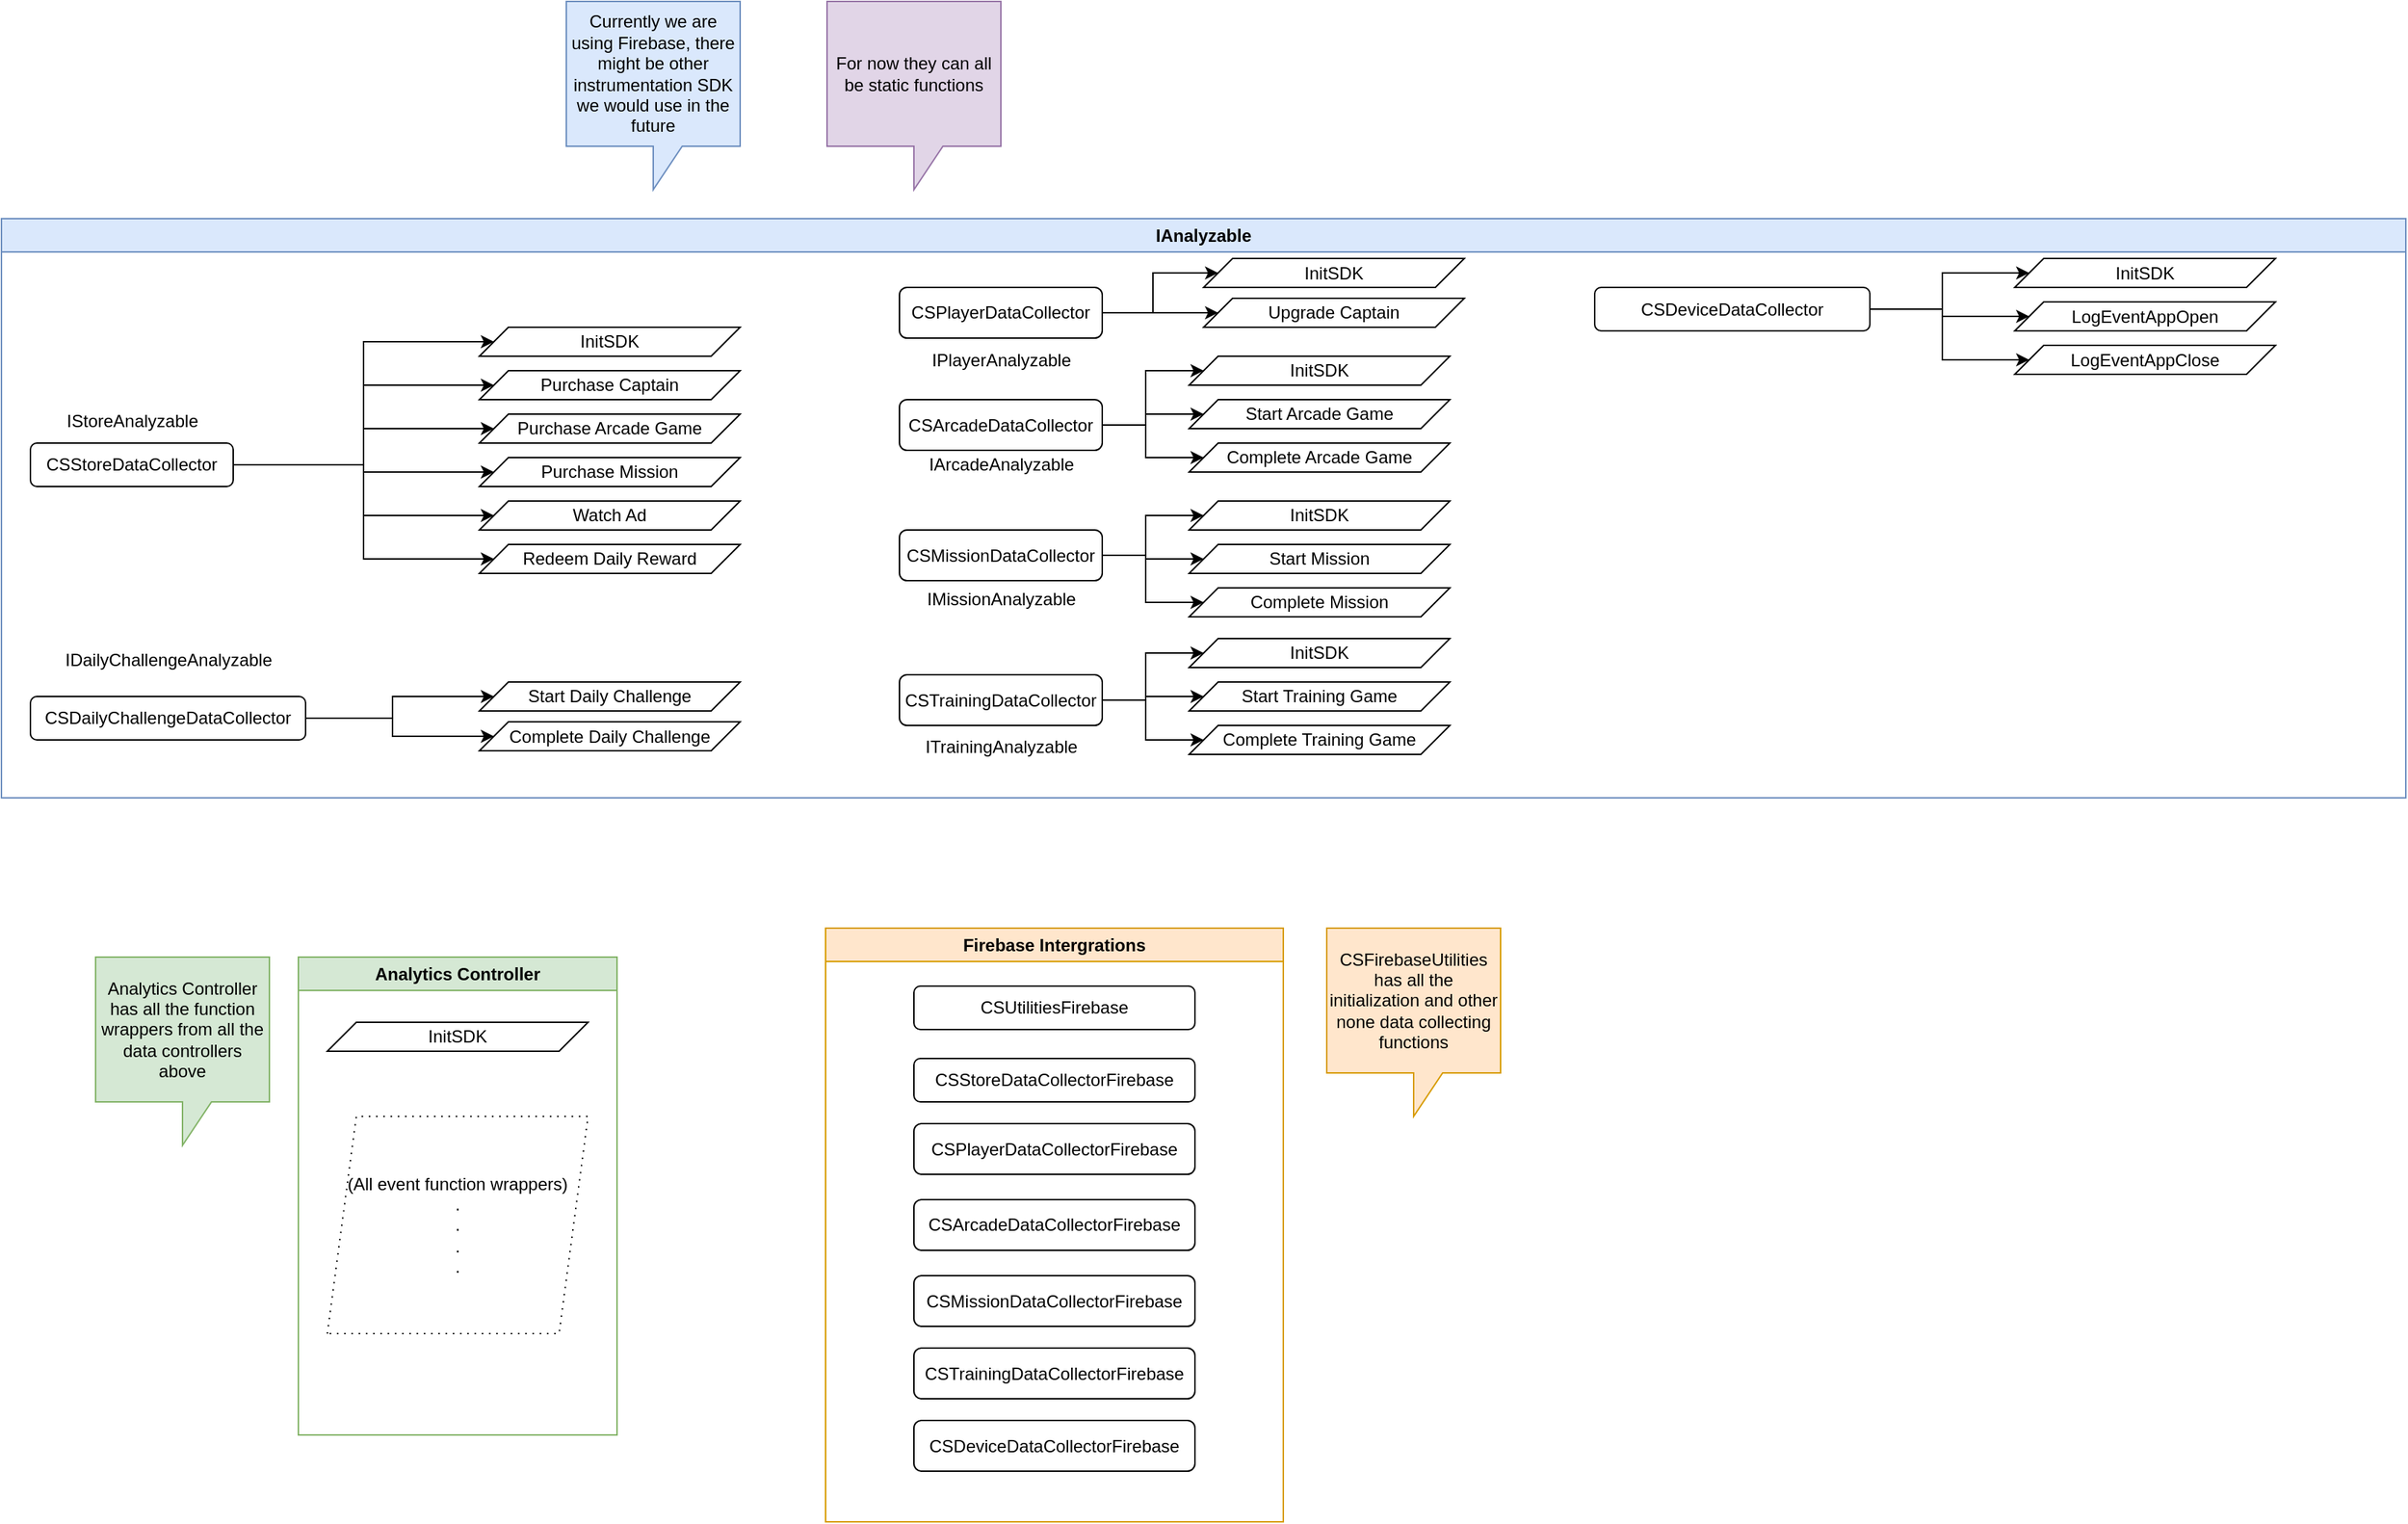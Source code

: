 <mxfile version="25.0.2">
  <diagram id="C5RBs43oDa-KdzZeNtuy" name="Component Overview">
    <mxGraphModel dx="2526" dy="1253" grid="1" gridSize="10" guides="1" tooltips="1" connect="1" arrows="1" fold="1" page="1" pageScale="1" pageWidth="827" pageHeight="1169" math="0" shadow="0">
      <root>
        <mxCell id="WIyWlLk6GJQsqaUBKTNV-0" />
        <mxCell id="WIyWlLk6GJQsqaUBKTNV-1" parent="WIyWlLk6GJQsqaUBKTNV-0" />
        <mxCell id="TsCvUeLilZaV20elPOQK-0" value="Analytics Controller" style="swimlane;whiteSpace=wrap;html=1;fillColor=#d5e8d4;strokeColor=#82b366;" parent="WIyWlLk6GJQsqaUBKTNV-1" vertex="1">
          <mxGeometry x="445" y="1020" width="220" height="330" as="geometry" />
        </mxCell>
        <mxCell id="78hPR7zDSCHE_Zxqd0Sh-38" value="InitSDK" style="shape=parallelogram;perimeter=parallelogramPerimeter;whiteSpace=wrap;html=1;fixedSize=1;" parent="TsCvUeLilZaV20elPOQK-0" vertex="1">
          <mxGeometry x="20" y="45" width="180" height="20" as="geometry" />
        </mxCell>
        <mxCell id="78hPR7zDSCHE_Zxqd0Sh-39" value="(All event function wrappers)&lt;div&gt;.&lt;/div&gt;&lt;div&gt;.&lt;/div&gt;&lt;div&gt;.&lt;/div&gt;&lt;div&gt;.&lt;/div&gt;" style="shape=parallelogram;perimeter=parallelogramPerimeter;whiteSpace=wrap;html=1;fixedSize=1;dashed=1;dashPattern=1 4;" parent="TsCvUeLilZaV20elPOQK-0" vertex="1">
          <mxGeometry x="20" y="110" width="180" height="150" as="geometry" />
        </mxCell>
        <mxCell id="TsCvUeLilZaV20elPOQK-1" value="IAnalyzable" style="swimlane;whiteSpace=wrap;html=1;fillColor=#dae8fc;strokeColor=#6c8ebf;" parent="WIyWlLk6GJQsqaUBKTNV-1" vertex="1">
          <mxGeometry x="240" y="510" width="1660" height="400" as="geometry" />
        </mxCell>
        <mxCell id="78hPR7zDSCHE_Zxqd0Sh-8" style="edgeStyle=orthogonalEdgeStyle;rounded=0;orthogonalLoop=1;jettySize=auto;html=1;exitX=1;exitY=0.5;exitDx=0;exitDy=0;entryX=0;entryY=0.5;entryDx=0;entryDy=0;" parent="TsCvUeLilZaV20elPOQK-1" source="TsCvUeLilZaV20elPOQK-2" target="TsCvUeLilZaV20elPOQK-10" edge="1">
          <mxGeometry relative="1" as="geometry">
            <Array as="points">
              <mxPoint x="250" y="170" />
              <mxPoint x="250" y="115" />
            </Array>
          </mxGeometry>
        </mxCell>
        <mxCell id="78hPR7zDSCHE_Zxqd0Sh-9" style="edgeStyle=orthogonalEdgeStyle;rounded=0;orthogonalLoop=1;jettySize=auto;html=1;entryX=0;entryY=0.5;entryDx=0;entryDy=0;" parent="TsCvUeLilZaV20elPOQK-1" source="TsCvUeLilZaV20elPOQK-2" target="TsCvUeLilZaV20elPOQK-9" edge="1">
          <mxGeometry relative="1" as="geometry">
            <Array as="points">
              <mxPoint x="250" y="170" />
              <mxPoint x="250" y="145" />
            </Array>
          </mxGeometry>
        </mxCell>
        <mxCell id="78hPR7zDSCHE_Zxqd0Sh-10" style="edgeStyle=orthogonalEdgeStyle;rounded=0;orthogonalLoop=1;jettySize=auto;html=1;entryX=0;entryY=0.5;entryDx=0;entryDy=0;" parent="TsCvUeLilZaV20elPOQK-1" source="TsCvUeLilZaV20elPOQK-2" target="TsCvUeLilZaV20elPOQK-11" edge="1">
          <mxGeometry relative="1" as="geometry">
            <Array as="points">
              <mxPoint x="250" y="170" />
              <mxPoint x="250" y="175" />
            </Array>
          </mxGeometry>
        </mxCell>
        <mxCell id="78hPR7zDSCHE_Zxqd0Sh-11" style="edgeStyle=orthogonalEdgeStyle;rounded=0;orthogonalLoop=1;jettySize=auto;html=1;entryX=0;entryY=0.5;entryDx=0;entryDy=0;" parent="TsCvUeLilZaV20elPOQK-1" source="TsCvUeLilZaV20elPOQK-2" target="TsCvUeLilZaV20elPOQK-13" edge="1">
          <mxGeometry relative="1" as="geometry">
            <Array as="points">
              <mxPoint x="250" y="170" />
              <mxPoint x="250" y="205" />
            </Array>
          </mxGeometry>
        </mxCell>
        <mxCell id="78hPR7zDSCHE_Zxqd0Sh-12" style="edgeStyle=orthogonalEdgeStyle;rounded=0;orthogonalLoop=1;jettySize=auto;html=1;entryX=0;entryY=0.5;entryDx=0;entryDy=0;" parent="TsCvUeLilZaV20elPOQK-1" source="TsCvUeLilZaV20elPOQK-2" target="TsCvUeLilZaV20elPOQK-14" edge="1">
          <mxGeometry relative="1" as="geometry">
            <Array as="points">
              <mxPoint x="250" y="170" />
              <mxPoint x="250" y="235" />
            </Array>
          </mxGeometry>
        </mxCell>
        <mxCell id="78hPR7zDSCHE_Zxqd0Sh-28" style="edgeStyle=orthogonalEdgeStyle;rounded=0;orthogonalLoop=1;jettySize=auto;html=1;entryX=0;entryY=0.5;entryDx=0;entryDy=0;" parent="TsCvUeLilZaV20elPOQK-1" source="TsCvUeLilZaV20elPOQK-2" target="78hPR7zDSCHE_Zxqd0Sh-27" edge="1">
          <mxGeometry relative="1" as="geometry">
            <Array as="points">
              <mxPoint x="250" y="170" />
              <mxPoint x="250" y="85" />
            </Array>
          </mxGeometry>
        </mxCell>
        <mxCell id="TsCvUeLilZaV20elPOQK-2" value="CSStoreDataCollector" style="rounded=1;whiteSpace=wrap;html=1;" parent="TsCvUeLilZaV20elPOQK-1" vertex="1">
          <mxGeometry x="20" y="155" width="140" height="30" as="geometry" />
        </mxCell>
        <mxCell id="TsCvUeLilZaV20elPOQK-10" value="Purchase Captain" style="shape=parallelogram;perimeter=parallelogramPerimeter;whiteSpace=wrap;html=1;fixedSize=1;" parent="TsCvUeLilZaV20elPOQK-1" vertex="1">
          <mxGeometry x="330" y="105" width="180" height="20" as="geometry" />
        </mxCell>
        <mxCell id="TsCvUeLilZaV20elPOQK-9" value="Purchase Arcade Game" style="shape=parallelogram;perimeter=parallelogramPerimeter;whiteSpace=wrap;html=1;fixedSize=1;" parent="TsCvUeLilZaV20elPOQK-1" vertex="1">
          <mxGeometry x="330" y="135" width="180" height="20" as="geometry" />
        </mxCell>
        <mxCell id="TsCvUeLilZaV20elPOQK-11" value="Purchase Mission" style="shape=parallelogram;perimeter=parallelogramPerimeter;whiteSpace=wrap;html=1;fixedSize=1;" parent="TsCvUeLilZaV20elPOQK-1" vertex="1">
          <mxGeometry x="330" y="165" width="180" height="20" as="geometry" />
        </mxCell>
        <mxCell id="TsCvUeLilZaV20elPOQK-13" value="Watch Ad" style="shape=parallelogram;perimeter=parallelogramPerimeter;whiteSpace=wrap;html=1;fixedSize=1;" parent="TsCvUeLilZaV20elPOQK-1" vertex="1">
          <mxGeometry x="330" y="195" width="180" height="20" as="geometry" />
        </mxCell>
        <mxCell id="TsCvUeLilZaV20elPOQK-14" value="Redeem Daily Reward" style="shape=parallelogram;perimeter=parallelogramPerimeter;whiteSpace=wrap;html=1;fixedSize=1;" parent="TsCvUeLilZaV20elPOQK-1" vertex="1">
          <mxGeometry x="330" y="225" width="180" height="20" as="geometry" />
        </mxCell>
        <mxCell id="78hPR7zDSCHE_Zxqd0Sh-17" style="edgeStyle=orthogonalEdgeStyle;rounded=0;orthogonalLoop=1;jettySize=auto;html=1;" parent="TsCvUeLilZaV20elPOQK-1" source="TsCvUeLilZaV20elPOQK-3" target="TsCvUeLilZaV20elPOQK-12" edge="1">
          <mxGeometry relative="1" as="geometry" />
        </mxCell>
        <mxCell id="78hPR7zDSCHE_Zxqd0Sh-30" style="edgeStyle=orthogonalEdgeStyle;rounded=0;orthogonalLoop=1;jettySize=auto;html=1;entryX=0;entryY=0.5;entryDx=0;entryDy=0;" parent="TsCvUeLilZaV20elPOQK-1" source="TsCvUeLilZaV20elPOQK-3" target="78hPR7zDSCHE_Zxqd0Sh-29" edge="1">
          <mxGeometry relative="1" as="geometry" />
        </mxCell>
        <mxCell id="TsCvUeLilZaV20elPOQK-3" value="CSPlayerDataCollector" style="rounded=1;whiteSpace=wrap;html=1;" parent="TsCvUeLilZaV20elPOQK-1" vertex="1">
          <mxGeometry x="620" y="47.5" width="140" height="35" as="geometry" />
        </mxCell>
        <mxCell id="TsCvUeLilZaV20elPOQK-12" value="Upgrade Captain" style="shape=parallelogram;perimeter=parallelogramPerimeter;whiteSpace=wrap;html=1;fixedSize=1;" parent="TsCvUeLilZaV20elPOQK-1" vertex="1">
          <mxGeometry x="830" y="55" width="180" height="20" as="geometry" />
        </mxCell>
        <mxCell id="78hPR7zDSCHE_Zxqd0Sh-20" style="edgeStyle=orthogonalEdgeStyle;rounded=0;orthogonalLoop=1;jettySize=auto;html=1;entryX=0;entryY=0.5;entryDx=0;entryDy=0;" parent="TsCvUeLilZaV20elPOQK-1" source="TsCvUeLilZaV20elPOQK-4" target="78hPR7zDSCHE_Zxqd0Sh-18" edge="1">
          <mxGeometry relative="1" as="geometry" />
        </mxCell>
        <mxCell id="78hPR7zDSCHE_Zxqd0Sh-21" style="edgeStyle=orthogonalEdgeStyle;rounded=0;orthogonalLoop=1;jettySize=auto;html=1;entryX=0;entryY=0.5;entryDx=0;entryDy=0;" parent="TsCvUeLilZaV20elPOQK-1" source="TsCvUeLilZaV20elPOQK-4" target="78hPR7zDSCHE_Zxqd0Sh-19" edge="1">
          <mxGeometry relative="1" as="geometry" />
        </mxCell>
        <mxCell id="78hPR7zDSCHE_Zxqd0Sh-36" style="edgeStyle=orthogonalEdgeStyle;rounded=0;orthogonalLoop=1;jettySize=auto;html=1;entryX=0;entryY=0.5;entryDx=0;entryDy=0;" parent="TsCvUeLilZaV20elPOQK-1" source="TsCvUeLilZaV20elPOQK-4" target="78hPR7zDSCHE_Zxqd0Sh-35" edge="1">
          <mxGeometry relative="1" as="geometry">
            <Array as="points">
              <mxPoint x="790" y="143" />
              <mxPoint x="790" y="105" />
            </Array>
          </mxGeometry>
        </mxCell>
        <mxCell id="TsCvUeLilZaV20elPOQK-4" value="CSArcadeDataCollector" style="rounded=1;whiteSpace=wrap;html=1;" parent="TsCvUeLilZaV20elPOQK-1" vertex="1">
          <mxGeometry x="620" y="125" width="140" height="35" as="geometry" />
        </mxCell>
        <mxCell id="78hPR7zDSCHE_Zxqd0Sh-18" value="Start Arcade Game" style="shape=parallelogram;perimeter=parallelogramPerimeter;whiteSpace=wrap;html=1;fixedSize=1;" parent="TsCvUeLilZaV20elPOQK-1" vertex="1">
          <mxGeometry x="820" y="125" width="180" height="20" as="geometry" />
        </mxCell>
        <mxCell id="TsCvUeLilZaV20elPOQK-19" value="Start Training Game" style="shape=parallelogram;perimeter=parallelogramPerimeter;whiteSpace=wrap;html=1;fixedSize=1;" parent="TsCvUeLilZaV20elPOQK-1" vertex="1">
          <mxGeometry x="820" y="320" width="180" height="20" as="geometry" />
        </mxCell>
        <mxCell id="TsCvUeLilZaV20elPOQK-18" value="Complete Training Game" style="shape=parallelogram;perimeter=parallelogramPerimeter;whiteSpace=wrap;html=1;fixedSize=1;" parent="TsCvUeLilZaV20elPOQK-1" vertex="1">
          <mxGeometry x="820" y="350" width="180" height="20" as="geometry" />
        </mxCell>
        <mxCell id="TsCvUeLilZaV20elPOQK-17" value="Start Mission" style="shape=parallelogram;perimeter=parallelogramPerimeter;whiteSpace=wrap;html=1;fixedSize=1;" parent="TsCvUeLilZaV20elPOQK-1" vertex="1">
          <mxGeometry x="820" y="225" width="180" height="20" as="geometry" />
        </mxCell>
        <mxCell id="TsCvUeLilZaV20elPOQK-16" value="Complete Mission" style="shape=parallelogram;perimeter=parallelogramPerimeter;whiteSpace=wrap;html=1;fixedSize=1;" parent="TsCvUeLilZaV20elPOQK-1" vertex="1">
          <mxGeometry x="820" y="255" width="180" height="20" as="geometry" />
        </mxCell>
        <mxCell id="78hPR7zDSCHE_Zxqd0Sh-19" value="Complete Arcade Game" style="shape=parallelogram;perimeter=parallelogramPerimeter;whiteSpace=wrap;html=1;fixedSize=1;" parent="TsCvUeLilZaV20elPOQK-1" vertex="1">
          <mxGeometry x="820" y="155" width="180" height="20" as="geometry" />
        </mxCell>
        <mxCell id="78hPR7zDSCHE_Zxqd0Sh-22" style="edgeStyle=orthogonalEdgeStyle;rounded=0;orthogonalLoop=1;jettySize=auto;html=1;entryX=0;entryY=0.5;entryDx=0;entryDy=0;" parent="TsCvUeLilZaV20elPOQK-1" source="TsCvUeLilZaV20elPOQK-5" target="TsCvUeLilZaV20elPOQK-17" edge="1">
          <mxGeometry relative="1" as="geometry" />
        </mxCell>
        <mxCell id="78hPR7zDSCHE_Zxqd0Sh-23" style="edgeStyle=orthogonalEdgeStyle;rounded=0;orthogonalLoop=1;jettySize=auto;html=1;entryX=0;entryY=0.5;entryDx=0;entryDy=0;" parent="TsCvUeLilZaV20elPOQK-1" source="TsCvUeLilZaV20elPOQK-5" target="TsCvUeLilZaV20elPOQK-16" edge="1">
          <mxGeometry relative="1" as="geometry">
            <Array as="points">
              <mxPoint x="790" y="233" />
              <mxPoint x="790" y="265" />
            </Array>
          </mxGeometry>
        </mxCell>
        <mxCell id="78hPR7zDSCHE_Zxqd0Sh-34" style="edgeStyle=orthogonalEdgeStyle;rounded=0;orthogonalLoop=1;jettySize=auto;html=1;entryX=0;entryY=0.5;entryDx=0;entryDy=0;" parent="TsCvUeLilZaV20elPOQK-1" source="TsCvUeLilZaV20elPOQK-5" target="78hPR7zDSCHE_Zxqd0Sh-33" edge="1">
          <mxGeometry relative="1" as="geometry" />
        </mxCell>
        <mxCell id="TsCvUeLilZaV20elPOQK-5" value="CSMissionDataCollector" style="rounded=1;whiteSpace=wrap;html=1;" parent="TsCvUeLilZaV20elPOQK-1" vertex="1">
          <mxGeometry x="620" y="215" width="140" height="35" as="geometry" />
        </mxCell>
        <mxCell id="78hPR7zDSCHE_Zxqd0Sh-24" style="edgeStyle=orthogonalEdgeStyle;rounded=0;orthogonalLoop=1;jettySize=auto;html=1;entryX=0;entryY=0.5;entryDx=0;entryDy=0;" parent="TsCvUeLilZaV20elPOQK-1" source="TsCvUeLilZaV20elPOQK-6" target="TsCvUeLilZaV20elPOQK-19" edge="1">
          <mxGeometry relative="1" as="geometry" />
        </mxCell>
        <mxCell id="78hPR7zDSCHE_Zxqd0Sh-25" style="edgeStyle=orthogonalEdgeStyle;rounded=0;orthogonalLoop=1;jettySize=auto;html=1;entryX=0;entryY=0.5;entryDx=0;entryDy=0;" parent="TsCvUeLilZaV20elPOQK-1" source="TsCvUeLilZaV20elPOQK-6" target="TsCvUeLilZaV20elPOQK-18" edge="1">
          <mxGeometry relative="1" as="geometry" />
        </mxCell>
        <mxCell id="78hPR7zDSCHE_Zxqd0Sh-32" style="edgeStyle=orthogonalEdgeStyle;rounded=0;orthogonalLoop=1;jettySize=auto;html=1;entryX=0;entryY=0.5;entryDx=0;entryDy=0;" parent="TsCvUeLilZaV20elPOQK-1" source="TsCvUeLilZaV20elPOQK-6" target="78hPR7zDSCHE_Zxqd0Sh-31" edge="1">
          <mxGeometry relative="1" as="geometry">
            <Array as="points">
              <mxPoint x="790" y="333" />
              <mxPoint x="790" y="300" />
            </Array>
          </mxGeometry>
        </mxCell>
        <mxCell id="TsCvUeLilZaV20elPOQK-6" value="CSTrainingDataCollector" style="rounded=1;whiteSpace=wrap;html=1;" parent="TsCvUeLilZaV20elPOQK-1" vertex="1">
          <mxGeometry x="620" y="315" width="140" height="35" as="geometry" />
        </mxCell>
        <mxCell id="78hPR7zDSCHE_Zxqd0Sh-27" value="InitSDK" style="shape=parallelogram;perimeter=parallelogramPerimeter;whiteSpace=wrap;html=1;fixedSize=1;" parent="TsCvUeLilZaV20elPOQK-1" vertex="1">
          <mxGeometry x="330" y="75" width="180" height="20" as="geometry" />
        </mxCell>
        <mxCell id="78hPR7zDSCHE_Zxqd0Sh-29" value="InitSDK" style="shape=parallelogram;perimeter=parallelogramPerimeter;whiteSpace=wrap;html=1;fixedSize=1;" parent="TsCvUeLilZaV20elPOQK-1" vertex="1">
          <mxGeometry x="830" y="27.5" width="180" height="20" as="geometry" />
        </mxCell>
        <mxCell id="78hPR7zDSCHE_Zxqd0Sh-31" value="InitSDK" style="shape=parallelogram;perimeter=parallelogramPerimeter;whiteSpace=wrap;html=1;fixedSize=1;" parent="TsCvUeLilZaV20elPOQK-1" vertex="1">
          <mxGeometry x="820" y="290" width="180" height="20" as="geometry" />
        </mxCell>
        <mxCell id="78hPR7zDSCHE_Zxqd0Sh-33" value="InitSDK" style="shape=parallelogram;perimeter=parallelogramPerimeter;whiteSpace=wrap;html=1;fixedSize=1;" parent="TsCvUeLilZaV20elPOQK-1" vertex="1">
          <mxGeometry x="820" y="195" width="180" height="20" as="geometry" />
        </mxCell>
        <mxCell id="78hPR7zDSCHE_Zxqd0Sh-35" value="InitSDK" style="shape=parallelogram;perimeter=parallelogramPerimeter;whiteSpace=wrap;html=1;fixedSize=1;" parent="TsCvUeLilZaV20elPOQK-1" vertex="1">
          <mxGeometry x="820" y="95" width="180" height="20" as="geometry" />
        </mxCell>
        <mxCell id="78hPR7zDSCHE_Zxqd0Sh-58" value="IStoreAnalyzable" style="text;html=1;align=center;verticalAlign=middle;resizable=0;points=[];autosize=1;strokeColor=none;fillColor=none;" parent="TsCvUeLilZaV20elPOQK-1" vertex="1">
          <mxGeometry x="35" y="125" width="110" height="30" as="geometry" />
        </mxCell>
        <mxCell id="78hPR7zDSCHE_Zxqd0Sh-104" value="IPlayerAnalyzable" style="text;html=1;align=center;verticalAlign=middle;resizable=0;points=[];autosize=1;strokeColor=none;fillColor=none;" parent="TsCvUeLilZaV20elPOQK-1" vertex="1">
          <mxGeometry x="630" y="82.5" width="120" height="30" as="geometry" />
        </mxCell>
        <mxCell id="78hPR7zDSCHE_Zxqd0Sh-105" value="IArcadeAnalyzable" style="text;html=1;align=center;verticalAlign=middle;resizable=0;points=[];autosize=1;strokeColor=none;fillColor=none;" parent="TsCvUeLilZaV20elPOQK-1" vertex="1">
          <mxGeometry x="630" y="155" width="120" height="30" as="geometry" />
        </mxCell>
        <mxCell id="78hPR7zDSCHE_Zxqd0Sh-153" value="IMissionAnalyzable" style="text;html=1;align=center;verticalAlign=middle;resizable=0;points=[];autosize=1;strokeColor=none;fillColor=none;" parent="TsCvUeLilZaV20elPOQK-1" vertex="1">
          <mxGeometry x="625" y="247.5" width="130" height="30" as="geometry" />
        </mxCell>
        <mxCell id="78hPR7zDSCHE_Zxqd0Sh-154" value="ITrainingAnalyzable" style="text;html=1;align=center;verticalAlign=middle;resizable=0;points=[];autosize=1;strokeColor=none;fillColor=none;" parent="TsCvUeLilZaV20elPOQK-1" vertex="1">
          <mxGeometry x="625" y="350" width="130" height="30" as="geometry" />
        </mxCell>
        <mxCell id="L0XAV-caHNBZqbnMfgZs-3" style="edgeStyle=orthogonalEdgeStyle;rounded=0;orthogonalLoop=1;jettySize=auto;html=1;entryX=0;entryY=0.5;entryDx=0;entryDy=0;" parent="TsCvUeLilZaV20elPOQK-1" source="L0XAV-caHNBZqbnMfgZs-0" target="L0XAV-caHNBZqbnMfgZs-1" edge="1">
          <mxGeometry relative="1" as="geometry" />
        </mxCell>
        <mxCell id="L0XAV-caHNBZqbnMfgZs-4" style="edgeStyle=orthogonalEdgeStyle;rounded=0;orthogonalLoop=1;jettySize=auto;html=1;entryX=0;entryY=0.5;entryDx=0;entryDy=0;" parent="TsCvUeLilZaV20elPOQK-1" source="L0XAV-caHNBZqbnMfgZs-0" target="L0XAV-caHNBZqbnMfgZs-2" edge="1">
          <mxGeometry relative="1" as="geometry" />
        </mxCell>
        <mxCell id="L0XAV-caHNBZqbnMfgZs-0" value="CSDailyChallengeDataCollector" style="rounded=1;whiteSpace=wrap;html=1;" parent="TsCvUeLilZaV20elPOQK-1" vertex="1">
          <mxGeometry x="20" y="330" width="190" height="30" as="geometry" />
        </mxCell>
        <mxCell id="L0XAV-caHNBZqbnMfgZs-1" value="Start Daily Challenge" style="shape=parallelogram;perimeter=parallelogramPerimeter;whiteSpace=wrap;html=1;fixedSize=1;" parent="TsCvUeLilZaV20elPOQK-1" vertex="1">
          <mxGeometry x="330" y="320" width="180" height="20" as="geometry" />
        </mxCell>
        <mxCell id="L0XAV-caHNBZqbnMfgZs-2" value="Complete Daily Challenge" style="shape=parallelogram;perimeter=parallelogramPerimeter;whiteSpace=wrap;html=1;fixedSize=1;" parent="TsCvUeLilZaV20elPOQK-1" vertex="1">
          <mxGeometry x="330" y="347.5" width="180" height="20" as="geometry" />
        </mxCell>
        <mxCell id="L0XAV-caHNBZqbnMfgZs-6" value="IDailyChallengeAnalyzable" style="text;html=1;align=center;verticalAlign=middle;resizable=0;points=[];autosize=1;strokeColor=none;fillColor=none;" parent="TsCvUeLilZaV20elPOQK-1" vertex="1">
          <mxGeometry x="30" y="290" width="170" height="30" as="geometry" />
        </mxCell>
        <mxCell id="75Z1ZLRLSHKOfeY7rkHM-2" style="edgeStyle=orthogonalEdgeStyle;rounded=0;orthogonalLoop=1;jettySize=auto;html=1;entryX=0;entryY=0.5;entryDx=0;entryDy=0;" edge="1" parent="TsCvUeLilZaV20elPOQK-1" source="75Z1ZLRLSHKOfeY7rkHM-0" target="75Z1ZLRLSHKOfeY7rkHM-1">
          <mxGeometry relative="1" as="geometry" />
        </mxCell>
        <mxCell id="75Z1ZLRLSHKOfeY7rkHM-4" style="edgeStyle=orthogonalEdgeStyle;rounded=0;orthogonalLoop=1;jettySize=auto;html=1;entryX=0;entryY=0.5;entryDx=0;entryDy=0;" edge="1" parent="TsCvUeLilZaV20elPOQK-1" source="75Z1ZLRLSHKOfeY7rkHM-0" target="75Z1ZLRLSHKOfeY7rkHM-3">
          <mxGeometry relative="1" as="geometry" />
        </mxCell>
        <mxCell id="75Z1ZLRLSHKOfeY7rkHM-6" style="edgeStyle=orthogonalEdgeStyle;rounded=0;orthogonalLoop=1;jettySize=auto;html=1;entryX=0;entryY=0.5;entryDx=0;entryDy=0;" edge="1" parent="TsCvUeLilZaV20elPOQK-1" source="75Z1ZLRLSHKOfeY7rkHM-0" target="75Z1ZLRLSHKOfeY7rkHM-5">
          <mxGeometry relative="1" as="geometry">
            <Array as="points">
              <mxPoint x="1340" y="63" />
              <mxPoint x="1340" y="98" />
            </Array>
          </mxGeometry>
        </mxCell>
        <mxCell id="75Z1ZLRLSHKOfeY7rkHM-0" value="CSDeviceDataCollector" style="rounded=1;whiteSpace=wrap;html=1;" vertex="1" parent="TsCvUeLilZaV20elPOQK-1">
          <mxGeometry x="1100" y="47.5" width="190" height="30" as="geometry" />
        </mxCell>
        <mxCell id="75Z1ZLRLSHKOfeY7rkHM-1" value="InitSDK" style="shape=parallelogram;perimeter=parallelogramPerimeter;whiteSpace=wrap;html=1;fixedSize=1;" vertex="1" parent="TsCvUeLilZaV20elPOQK-1">
          <mxGeometry x="1390" y="27.5" width="180" height="20" as="geometry" />
        </mxCell>
        <mxCell id="75Z1ZLRLSHKOfeY7rkHM-3" value="LogEventAppOpen" style="shape=parallelogram;perimeter=parallelogramPerimeter;whiteSpace=wrap;html=1;fixedSize=1;" vertex="1" parent="TsCvUeLilZaV20elPOQK-1">
          <mxGeometry x="1390" y="57.5" width="180" height="20" as="geometry" />
        </mxCell>
        <mxCell id="75Z1ZLRLSHKOfeY7rkHM-5" value="LogEventAppClose" style="shape=parallelogram;perimeter=parallelogramPerimeter;whiteSpace=wrap;html=1;fixedSize=1;" vertex="1" parent="TsCvUeLilZaV20elPOQK-1">
          <mxGeometry x="1390" y="87.5" width="180" height="20" as="geometry" />
        </mxCell>
        <mxCell id="78hPR7zDSCHE_Zxqd0Sh-5" value="Currently we are using Firebase, there might be other instrumentation SDK we would use in the future" style="shape=callout;whiteSpace=wrap;html=1;perimeter=calloutPerimeter;fillColor=#dae8fc;strokeColor=#6c8ebf;" parent="WIyWlLk6GJQsqaUBKTNV-1" vertex="1">
          <mxGeometry x="630" y="360" width="120" height="130" as="geometry" />
        </mxCell>
        <mxCell id="78hPR7zDSCHE_Zxqd0Sh-26" value="Analytics Controller has all the function wrappers from all the data controllers above" style="shape=callout;whiteSpace=wrap;html=1;perimeter=calloutPerimeter;fillColor=#d5e8d4;strokeColor=#82b366;" parent="WIyWlLk6GJQsqaUBKTNV-1" vertex="1">
          <mxGeometry x="305" y="1020" width="120" height="130" as="geometry" />
        </mxCell>
        <mxCell id="78hPR7zDSCHE_Zxqd0Sh-37" value="For now they can all be static functions" style="shape=callout;whiteSpace=wrap;html=1;perimeter=calloutPerimeter;fillColor=#e1d5e7;strokeColor=#9673a6;" parent="WIyWlLk6GJQsqaUBKTNV-1" vertex="1">
          <mxGeometry x="810" y="360" width="120" height="130" as="geometry" />
        </mxCell>
        <mxCell id="78hPR7zDSCHE_Zxqd0Sh-40" value="Firebase Intergrations" style="swimlane;whiteSpace=wrap;html=1;fillColor=#ffe6cc;strokeColor=#d79b00;" parent="WIyWlLk6GJQsqaUBKTNV-1" vertex="1">
          <mxGeometry x="809" y="1000" width="316" height="410" as="geometry" />
        </mxCell>
        <mxCell id="78hPR7zDSCHE_Zxqd0Sh-41" value="CSStoreDataCollectorFirebase" style="rounded=1;whiteSpace=wrap;html=1;" parent="78hPR7zDSCHE_Zxqd0Sh-40" vertex="1">
          <mxGeometry x="61" y="90" width="194" height="30" as="geometry" />
        </mxCell>
        <mxCell id="78hPR7zDSCHE_Zxqd0Sh-45" value="CSPlayerDataCollectorFirebase" style="rounded=1;whiteSpace=wrap;html=1;" parent="78hPR7zDSCHE_Zxqd0Sh-40" vertex="1">
          <mxGeometry x="61" y="135" width="194" height="35" as="geometry" />
        </mxCell>
        <mxCell id="78hPR7zDSCHE_Zxqd0Sh-46" value="CSArcadeDataCollectorFirebase" style="rounded=1;whiteSpace=wrap;html=1;" parent="78hPR7zDSCHE_Zxqd0Sh-40" vertex="1">
          <mxGeometry x="61" y="187.5" width="194" height="35" as="geometry" />
        </mxCell>
        <mxCell id="78hPR7zDSCHE_Zxqd0Sh-47" value="CSMissionDataCollectorFirebase" style="rounded=1;whiteSpace=wrap;html=1;" parent="78hPR7zDSCHE_Zxqd0Sh-40" vertex="1">
          <mxGeometry x="61" y="240" width="194" height="35" as="geometry" />
        </mxCell>
        <mxCell id="78hPR7zDSCHE_Zxqd0Sh-48" value="CSTrainingDataCollectorFirebase" style="rounded=1;whiteSpace=wrap;html=1;" parent="78hPR7zDSCHE_Zxqd0Sh-40" vertex="1">
          <mxGeometry x="61" y="290" width="194" height="35" as="geometry" />
        </mxCell>
        <mxCell id="78hPR7zDSCHE_Zxqd0Sh-56" value="CSUtilitiesFirebase" style="rounded=1;whiteSpace=wrap;html=1;" parent="78hPR7zDSCHE_Zxqd0Sh-40" vertex="1">
          <mxGeometry x="61" y="40" width="194" height="30" as="geometry" />
        </mxCell>
        <mxCell id="75Z1ZLRLSHKOfeY7rkHM-7" value="CSDeviceDataCollectorFirebase" style="rounded=1;whiteSpace=wrap;html=1;" vertex="1" parent="78hPR7zDSCHE_Zxqd0Sh-40">
          <mxGeometry x="61" y="340" width="194" height="35" as="geometry" />
        </mxCell>
        <mxCell id="78hPR7zDSCHE_Zxqd0Sh-57" value="CSFirebaseUtilities has all the initialization and other none data collecting functions" style="shape=callout;whiteSpace=wrap;html=1;perimeter=calloutPerimeter;fillColor=#ffe6cc;strokeColor=#d79b00;" parent="WIyWlLk6GJQsqaUBKTNV-1" vertex="1">
          <mxGeometry x="1155" y="1000" width="120" height="130" as="geometry" />
        </mxCell>
      </root>
    </mxGraphModel>
  </diagram>
</mxfile>
